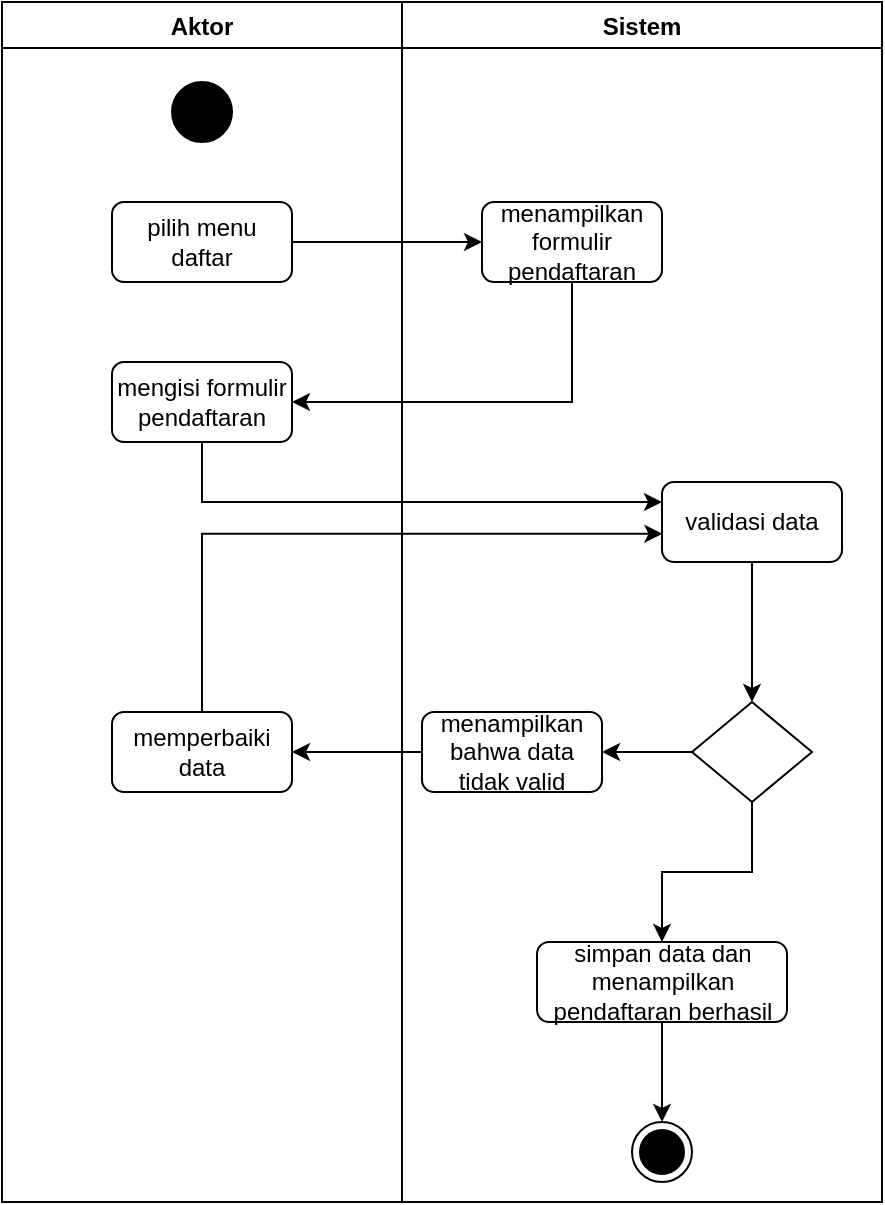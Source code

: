 <mxfile version="20.0.3" type="github">
  <diagram id="KkzKkQOwrlRFmEii48gr" name="Page-1">
    <mxGraphModel dx="594" dy="332" grid="1" gridSize="10" guides="1" tooltips="1" connect="1" arrows="1" fold="1" page="1" pageScale="1" pageWidth="850" pageHeight="1100" math="0" shadow="0">
      <root>
        <mxCell id="0" />
        <mxCell id="1" parent="0" />
        <mxCell id="NRLjOIZcGZSy3UCWqE0s-1" value="Aktor" style="swimlane;" vertex="1" parent="1">
          <mxGeometry x="200" y="80" width="200" height="600" as="geometry" />
        </mxCell>
        <mxCell id="NRLjOIZcGZSy3UCWqE0s-3" value="" style="ellipse;whiteSpace=wrap;html=1;aspect=fixed;fillColor=#000000;" vertex="1" parent="NRLjOIZcGZSy3UCWqE0s-1">
          <mxGeometry x="85" y="40" width="30" height="30" as="geometry" />
        </mxCell>
        <mxCell id="NRLjOIZcGZSy3UCWqE0s-4" value="pilih menu daftar" style="rounded=1;whiteSpace=wrap;html=1;fillColor=#FFFFFF;" vertex="1" parent="NRLjOIZcGZSy3UCWqE0s-1">
          <mxGeometry x="55" y="100" width="90" height="40" as="geometry" />
        </mxCell>
        <mxCell id="NRLjOIZcGZSy3UCWqE0s-5" value="mengisi formulir pendaftaran" style="rounded=1;whiteSpace=wrap;html=1;fillColor=#FFFFFF;" vertex="1" parent="NRLjOIZcGZSy3UCWqE0s-1">
          <mxGeometry x="55" y="180" width="90" height="40" as="geometry" />
        </mxCell>
        <mxCell id="NRLjOIZcGZSy3UCWqE0s-6" value="memperbaiki data" style="rounded=1;whiteSpace=wrap;html=1;fillColor=#FFFFFF;" vertex="1" parent="NRLjOIZcGZSy3UCWqE0s-1">
          <mxGeometry x="55" y="355" width="90" height="40" as="geometry" />
        </mxCell>
        <mxCell id="NRLjOIZcGZSy3UCWqE0s-2" value="Sistem" style="swimlane;" vertex="1" parent="1">
          <mxGeometry x="400" y="80" width="240" height="600" as="geometry" />
        </mxCell>
        <mxCell id="NRLjOIZcGZSy3UCWqE0s-7" value="menampilkan formulir pendaftaran" style="rounded=1;whiteSpace=wrap;html=1;fillColor=#FFFFFF;" vertex="1" parent="NRLjOIZcGZSy3UCWqE0s-2">
          <mxGeometry x="40" y="100" width="90" height="40" as="geometry" />
        </mxCell>
        <mxCell id="NRLjOIZcGZSy3UCWqE0s-19" value="" style="edgeStyle=orthogonalEdgeStyle;rounded=0;orthogonalLoop=1;jettySize=auto;html=1;" edge="1" parent="NRLjOIZcGZSy3UCWqE0s-2" source="NRLjOIZcGZSy3UCWqE0s-8" target="NRLjOIZcGZSy3UCWqE0s-11">
          <mxGeometry relative="1" as="geometry" />
        </mxCell>
        <mxCell id="NRLjOIZcGZSy3UCWqE0s-8" value="validasi data" style="rounded=1;whiteSpace=wrap;html=1;fillColor=#FFFFFF;" vertex="1" parent="NRLjOIZcGZSy3UCWqE0s-2">
          <mxGeometry x="130" y="240" width="90" height="40" as="geometry" />
        </mxCell>
        <mxCell id="NRLjOIZcGZSy3UCWqE0s-9" value="menampilkan bahwa data tidak valid" style="rounded=1;whiteSpace=wrap;html=1;fillColor=#FFFFFF;" vertex="1" parent="NRLjOIZcGZSy3UCWqE0s-2">
          <mxGeometry x="10" y="355" width="90" height="40" as="geometry" />
        </mxCell>
        <mxCell id="NRLjOIZcGZSy3UCWqE0s-24" value="" style="edgeStyle=orthogonalEdgeStyle;rounded=0;orthogonalLoop=1;jettySize=auto;html=1;" edge="1" parent="NRLjOIZcGZSy3UCWqE0s-2" source="NRLjOIZcGZSy3UCWqE0s-10" target="NRLjOIZcGZSy3UCWqE0s-12">
          <mxGeometry relative="1" as="geometry" />
        </mxCell>
        <mxCell id="NRLjOIZcGZSy3UCWqE0s-10" value="simpan data dan menampilkan pendaftaran berhasil" style="rounded=1;whiteSpace=wrap;html=1;fillColor=#FFFFFF;" vertex="1" parent="NRLjOIZcGZSy3UCWqE0s-2">
          <mxGeometry x="67.5" y="470" width="125" height="40" as="geometry" />
        </mxCell>
        <mxCell id="NRLjOIZcGZSy3UCWqE0s-20" value="" style="edgeStyle=orthogonalEdgeStyle;rounded=0;orthogonalLoop=1;jettySize=auto;html=1;" edge="1" parent="NRLjOIZcGZSy3UCWqE0s-2" source="NRLjOIZcGZSy3UCWqE0s-11" target="NRLjOIZcGZSy3UCWqE0s-9">
          <mxGeometry relative="1" as="geometry">
            <Array as="points">
              <mxPoint x="110" y="375" />
              <mxPoint x="110" y="375" />
            </Array>
          </mxGeometry>
        </mxCell>
        <mxCell id="NRLjOIZcGZSy3UCWqE0s-22" value="" style="edgeStyle=orthogonalEdgeStyle;rounded=0;orthogonalLoop=1;jettySize=auto;html=1;" edge="1" parent="NRLjOIZcGZSy3UCWqE0s-2" source="NRLjOIZcGZSy3UCWqE0s-11" target="NRLjOIZcGZSy3UCWqE0s-10">
          <mxGeometry relative="1" as="geometry" />
        </mxCell>
        <mxCell id="NRLjOIZcGZSy3UCWqE0s-11" value="" style="rhombus;whiteSpace=wrap;html=1;fillColor=#FFFFFF;" vertex="1" parent="NRLjOIZcGZSy3UCWqE0s-2">
          <mxGeometry x="145" y="350" width="60" height="50" as="geometry" />
        </mxCell>
        <mxCell id="NRLjOIZcGZSy3UCWqE0s-12" value="" style="ellipse;html=1;shape=endState;fillColor=#000000;strokeColor=#000000;" vertex="1" parent="NRLjOIZcGZSy3UCWqE0s-2">
          <mxGeometry x="115" y="560" width="30" height="30" as="geometry" />
        </mxCell>
        <mxCell id="NRLjOIZcGZSy3UCWqE0s-15" value="" style="edgeStyle=orthogonalEdgeStyle;rounded=0;orthogonalLoop=1;jettySize=auto;html=1;entryX=0;entryY=0.5;entryDx=0;entryDy=0;" edge="1" parent="1" source="NRLjOIZcGZSy3UCWqE0s-4" target="NRLjOIZcGZSy3UCWqE0s-7">
          <mxGeometry relative="1" as="geometry">
            <mxPoint x="430" y="200" as="targetPoint" />
          </mxGeometry>
        </mxCell>
        <mxCell id="NRLjOIZcGZSy3UCWqE0s-16" value="" style="edgeStyle=orthogonalEdgeStyle;rounded=0;orthogonalLoop=1;jettySize=auto;html=1;entryX=1;entryY=0.5;entryDx=0;entryDy=0;" edge="1" parent="1" source="NRLjOIZcGZSy3UCWqE0s-7" target="NRLjOIZcGZSy3UCWqE0s-5">
          <mxGeometry relative="1" as="geometry">
            <Array as="points">
              <mxPoint x="485" y="280" />
            </Array>
          </mxGeometry>
        </mxCell>
        <mxCell id="NRLjOIZcGZSy3UCWqE0s-17" value="" style="edgeStyle=orthogonalEdgeStyle;rounded=0;orthogonalLoop=1;jettySize=auto;html=1;entryX=0;entryY=0.25;entryDx=0;entryDy=0;" edge="1" parent="1" source="NRLjOIZcGZSy3UCWqE0s-5" target="NRLjOIZcGZSy3UCWqE0s-8">
          <mxGeometry relative="1" as="geometry">
            <Array as="points">
              <mxPoint x="300" y="330" />
            </Array>
          </mxGeometry>
        </mxCell>
        <mxCell id="NRLjOIZcGZSy3UCWqE0s-18" value="" style="edgeStyle=orthogonalEdgeStyle;rounded=0;orthogonalLoop=1;jettySize=auto;html=1;entryX=0.002;entryY=0.648;entryDx=0;entryDy=0;entryPerimeter=0;" edge="1" parent="1" source="NRLjOIZcGZSy3UCWqE0s-6" target="NRLjOIZcGZSy3UCWqE0s-8">
          <mxGeometry relative="1" as="geometry">
            <Array as="points">
              <mxPoint x="300" y="346" />
            </Array>
          </mxGeometry>
        </mxCell>
        <mxCell id="NRLjOIZcGZSy3UCWqE0s-21" value="" style="edgeStyle=orthogonalEdgeStyle;rounded=0;orthogonalLoop=1;jettySize=auto;html=1;" edge="1" parent="1" source="NRLjOIZcGZSy3UCWqE0s-9" target="NRLjOIZcGZSy3UCWqE0s-6">
          <mxGeometry relative="1" as="geometry" />
        </mxCell>
      </root>
    </mxGraphModel>
  </diagram>
</mxfile>

